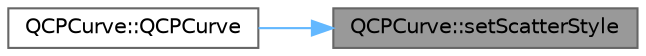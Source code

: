 digraph "QCPCurve::setScatterStyle"
{
 // LATEX_PDF_SIZE
  bgcolor="transparent";
  edge [fontname=Helvetica,fontsize=10,labelfontname=Helvetica,labelfontsize=10];
  node [fontname=Helvetica,fontsize=10,shape=box,height=0.2,width=0.4];
  rankdir="RL";
  Node1 [label="QCPCurve::setScatterStyle",height=0.2,width=0.4,color="gray40", fillcolor="grey60", style="filled", fontcolor="black",tooltip=" "];
  Node1 -> Node2 [dir="back",color="steelblue1",style="solid"];
  Node2 [label="QCPCurve::QCPCurve",height=0.2,width=0.4,color="grey40", fillcolor="white", style="filled",URL="$class_q_c_p_curve.html#a36de58e2652b3fa47bdf9187d421d3ce",tooltip=" "];
}
